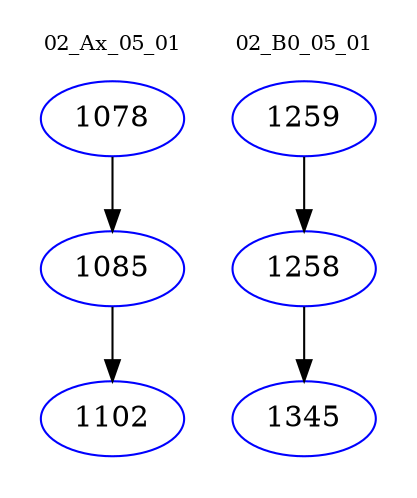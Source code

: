 digraph{
subgraph cluster_0 {
color = white
label = "02_Ax_05_01";
fontsize=10;
T0_1078 [label="1078", color="blue"]
T0_1078 -> T0_1085 [color="black"]
T0_1085 [label="1085", color="blue"]
T0_1085 -> T0_1102 [color="black"]
T0_1102 [label="1102", color="blue"]
}
subgraph cluster_1 {
color = white
label = "02_B0_05_01";
fontsize=10;
T1_1259 [label="1259", color="blue"]
T1_1259 -> T1_1258 [color="black"]
T1_1258 [label="1258", color="blue"]
T1_1258 -> T1_1345 [color="black"]
T1_1345 [label="1345", color="blue"]
}
}
